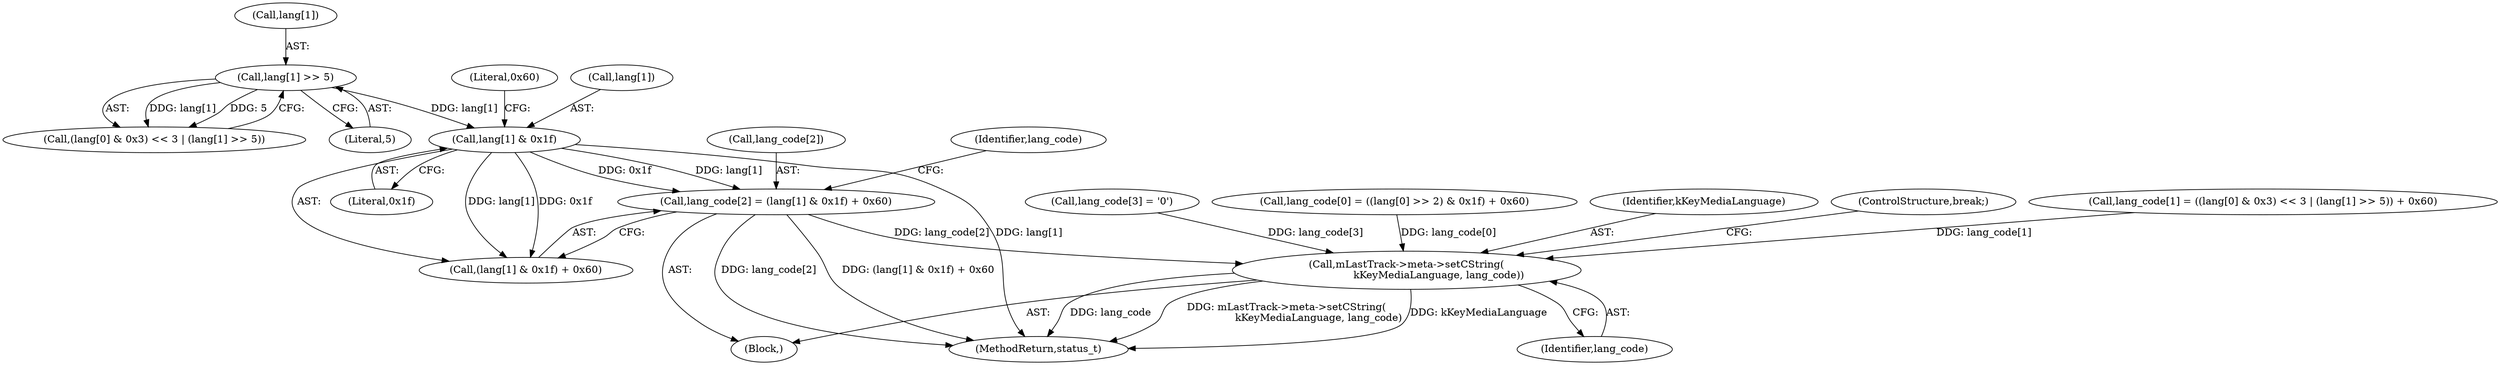 digraph "0_Android_f4a88c8ed4f8186b3d6e2852993e063fc33ff231@array" {
"1001347" [label="(Call,lang_code[2] = (lang[1] & 0x1f) + 0x60)"];
"1001352" [label="(Call,lang[1] & 0x1f)"];
"1001341" [label="(Call,lang[1] >> 5)"];
"1001363" [label="(Call,mLastTrack->meta->setCString(\n                    kKeyMediaLanguage, lang_code))"];
"1001363" [label="(Call,mLastTrack->meta->setCString(\n                    kKeyMediaLanguage, lang_code))"];
"1001328" [label="(Call,lang_code[1] = ((lang[0] & 0x3) << 3 | (lang[1] >> 5)) + 0x60)"];
"1001356" [label="(Literal,0x1f)"];
"1001347" [label="(Call,lang_code[2] = (lang[1] & 0x1f) + 0x60)"];
"1001341" [label="(Call,lang[1] >> 5)"];
"1001357" [label="(Literal,0x60)"];
"1001105" [label="(Block,)"];
"1001365" [label="(Identifier,lang_code)"];
"1001358" [label="(Call,lang_code[3] = '\0')"];
"1001348" [label="(Call,lang_code[2])"];
"1001345" [label="(Literal,5)"];
"1001315" [label="(Call,lang_code[0] = ((lang[0] >> 2) & 0x1f) + 0x60)"];
"1001351" [label="(Call,(lang[1] & 0x1f) + 0x60)"];
"1001352" [label="(Call,lang[1] & 0x1f)"];
"1002911" [label="(MethodReturn,status_t)"];
"1001360" [label="(Identifier,lang_code)"];
"1001342" [label="(Call,lang[1])"];
"1001353" [label="(Call,lang[1])"];
"1001364" [label="(Identifier,kKeyMediaLanguage)"];
"1001333" [label="(Call,(lang[0] & 0x3) << 3 | (lang[1] >> 5))"];
"1001366" [label="(ControlStructure,break;)"];
"1001347" -> "1001105"  [label="AST: "];
"1001347" -> "1001351"  [label="CFG: "];
"1001348" -> "1001347"  [label="AST: "];
"1001351" -> "1001347"  [label="AST: "];
"1001360" -> "1001347"  [label="CFG: "];
"1001347" -> "1002911"  [label="DDG: lang_code[2]"];
"1001347" -> "1002911"  [label="DDG: (lang[1] & 0x1f) + 0x60"];
"1001352" -> "1001347"  [label="DDG: lang[1]"];
"1001352" -> "1001347"  [label="DDG: 0x1f"];
"1001347" -> "1001363"  [label="DDG: lang_code[2]"];
"1001352" -> "1001351"  [label="AST: "];
"1001352" -> "1001356"  [label="CFG: "];
"1001353" -> "1001352"  [label="AST: "];
"1001356" -> "1001352"  [label="AST: "];
"1001357" -> "1001352"  [label="CFG: "];
"1001352" -> "1002911"  [label="DDG: lang[1]"];
"1001352" -> "1001351"  [label="DDG: lang[1]"];
"1001352" -> "1001351"  [label="DDG: 0x1f"];
"1001341" -> "1001352"  [label="DDG: lang[1]"];
"1001341" -> "1001333"  [label="AST: "];
"1001341" -> "1001345"  [label="CFG: "];
"1001342" -> "1001341"  [label="AST: "];
"1001345" -> "1001341"  [label="AST: "];
"1001333" -> "1001341"  [label="CFG: "];
"1001341" -> "1001333"  [label="DDG: lang[1]"];
"1001341" -> "1001333"  [label="DDG: 5"];
"1001363" -> "1001105"  [label="AST: "];
"1001363" -> "1001365"  [label="CFG: "];
"1001364" -> "1001363"  [label="AST: "];
"1001365" -> "1001363"  [label="AST: "];
"1001366" -> "1001363"  [label="CFG: "];
"1001363" -> "1002911"  [label="DDG: mLastTrack->meta->setCString(\n                    kKeyMediaLanguage, lang_code)"];
"1001363" -> "1002911"  [label="DDG: kKeyMediaLanguage"];
"1001363" -> "1002911"  [label="DDG: lang_code"];
"1001328" -> "1001363"  [label="DDG: lang_code[1]"];
"1001358" -> "1001363"  [label="DDG: lang_code[3]"];
"1001315" -> "1001363"  [label="DDG: lang_code[0]"];
}
